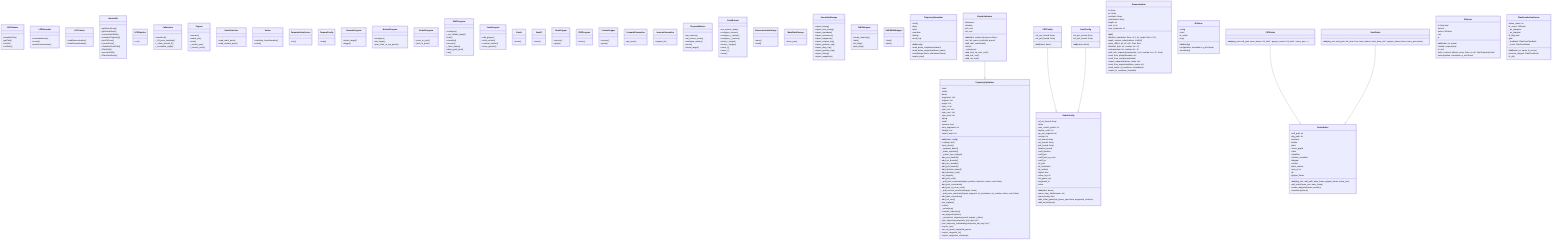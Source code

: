 classDiagram
%% LFD Interface
    class LFDPlanner {
        +visualizePlan()
        +getPlan()
        +runViz()
        +runExec()
    }
    class LFDRecorder {
        +robotHasMoved()
        +record()
        +saveDemonstration()
    }
    class LFDTrainer {
        +loadDemonstration()
        +trainDemonstration()
    }
    class MoveitUtil {
        +getMoveGroup()
        +getVisualTools()
        +currentJointState()
        +visualizeTrajectory()
        +jointToPose()
        +currentPose()
        +VisualizePosePath()
        +PlanPath()
        +executePath()
        +PlanJointAction()
    }
    class LFDPipeline {
        +run()
    }


%% LFD Camera

    class Calibration {
        +transform()
        +_fill_pose_template()
        +_rotate_around_Z()
        +_normalize_angle()
    }

    class Cognex {
        +connect()
        +switch_job()
        +read()
        +_extract_pos()
        +_convert_units()
    }
    %% HandEye
    class DataCollection {
        +read_robot_pose()
        +read_camera_pose()
    }

    class Solver {
        +calculate_transformation()
        +solve()
    }

    class CameraActionServer {
        +run()
    }

    class CameraConfig {
        +read()
    }

%% LFD Program

    class  CameraProgram {
        +locate_target()
        +trigger()
    }

    class MotionProgram {
        +configure()
        +set_target()
        +joint_state_to_traj_points()
    }

    class RobotProgram {
        +pose_to_joint()
        +joint_to_pose()
    }

    class DMPProgram {
        +configure()
        +_set_default_target()
        +train()
        +visualize()
        +execute()
        +_fetch_demo()
        +demo_goal_joint()
        +run()
    }

    %% ABB Program
    class YumiProgram {
        +add_gripper()
        +write_motion()
        +execute_motion()
        +move_generic()
    }

    class YumiL {
        +move()
    }

    class YumiR {
        +move()
    }

    class YumiGripper {
        +moveto()
        +grasp()
    }

    %% Franka Program
    class FR3Program {
        +move()
    }

    class FrankaGripper {
        +moveto()
        +grasp()
    }

    %% Util
    class ForwardKinematics {
        +get_pose()
    }

    class InverseKinematics {
        +request_ik()
    }
    %% 
    class ProgramRunner {
        +set_camera()
        +set_motion_mode()
        +configure_motion()
        +move()
        +locate_target()
    }

    class YumiRunner {
        +set_motion_mode()
        +configure_motion()
        +configure_l_motion()
        +configure_r_motion()
        +locate_l_target()
        +locate_r_target()
        +move_l()
        +move_r()
        +move()
    }

%% LFD Storage

    class DemonstrationStorage {
        +save()
        +load()
    }

    class MetaDataStorage {
        +store_pos()
    }

    class SmootherStorage {
        +import_timing()
        +import_new_timing()
        +import_metadata()
        +import_tolerances()
        +import_waypoints()
        +import_original_traj()
        +import_pydrake_traj()
        +import_dmp_traj()
        +export_pydrake_traj()
        +export_timing()
        +export_waypoints()
    }


%% LFD DMP

    class DMPWrapper {
        +create_trajectory()
        +train()
        +init_dmp()
        +plan_dmp()
    }

    class DMPBBOWrapper {
        +train()
        +plan()
    }

%% LFD Smoothing

    class TrajectorySmoother {
        +__init__(config)
        +read_demo_ros(demonstration)
        +read_demo_waypoints(demo_name)
        +run(timings=None, tolerances=None)
        +export_raw()
        -config
        -demo
        -robot
        -smoother
        -timings
        -result_traj
    }

   class TrajectoryOptimizer {
        +__init__(robot, config)
        +run(tag="opt")
        -input_demo()
        -_segment_demo()
        -_make_symbolic()
        -_create_sym_r(trajopt)
        -add_pos_bounds()
        -add_vel_bounds()
        -add_acc_bounds()
        -add_jerk_bounds()
        -add_duration_bound()
        -add_duration_cost()
        -init_trajopts()
        -add_jerk_cost()
        -_add_joint_constraint(trajopt, position, tolerance, ntime, rest=False)
        -add_joint_constraints()
        -add_joint_cp_error_cost()
        -_add_zerovel_constraint(trajopt, ntime)
        -_add_pose_constraint(trajopt, waypoint, tol_translation, tol_rotation, ntime, rest=False)
        -add_task_constraints()
        -add_vel_cost()
        -join_trajopts()
        +solve()
        -_solve(prog)
        +compile_trajectory()
        -set_waypoints(demo)
        -_reconstruct_trajectory(result, trajopt, t_offset)
        +plot_trajectory(composite_traj, tag="opt")
        +plot_trajectory_individually(composite_traj, tag="opt")
        +export_cps()
        -set_init_guess_cps(initial_guess)
        +export_waypoint_ts()
        +import_waypoints_ts(timings)
        -robot
        -config
        -demo
        -waypoints: List
        -trajopts: List
        -progs: List
        -sym_r: List
        -sym_rvel: List
        -sym_racc: List
        -sym_rjerk: List
        -nprog
        -result
        -success: bool
        -num_segments: int
        -timings: List
        -output_trajs: List
    }

    class SingleOptimizer {
        +__init__(robot, config, tolerances=None)
        +set_init_guess_cps(initial_guess)
        +add_task_constraints()
        +solve()
        -_solve(prog)
        +add_joint_cp_error_cost()
        +add_jerk_cost()
        +add_vel_cost()
        -tolerances
        -ntimings
        -jerk_cost
        -vel_cost
    }
    
    SingleOptimizer --|> TrajectoryOptimizer


    class RobotConfig {
        +__init__(robot, demo)
        +parse_from_file(filename: str)
        +parse(config: dict)
        +add_initial_guess(init_guess_cps=None, waypoints_ts=None)
        +add_solver(solver)
        -ref_vel_bound: Array
        -demo
        -num_control_points: int
        -bspline_order: int
        -wp_per_segment: int
        -overlap: int
        -vel_bound: Array
        -acc_bound: Array
        -jerk_bound: Array
        -duration_bound
        -coeff_duration
        -coeff_jerk
        -coeff_joint_cp_error
        -coeff_vel
        -tol_joint
        -tol_translation
        -tol_rotation
        -doplot: bool
        -solver_log: str
        -init_guess_cps
        -waypoints_ts
        -solver
    }

    class FR3Config {
        +__init__(robot, demo)
        -ref_acc_bound: Array
        -ref_jerk_bound: Array
    }

    class YumiConfig {
        +__init__(robot, demo)
        -ref_acc_bound: Array
        -ref_jerk_bound: Array
    }

    FR3Config --|> RobotConfig
    YumiConfig --|> RobotConfig

    class Demonstration {
        +__init__()
        +filter(thr_translation: float = 0.1, thr_angle: float = 0.1)
        +apply_custom_index(indices: List[int])
        +pose_diff(p1, q1, p2, q2) float, float
        +divisible_by(n: int, overlap: int = 0)
        +reshape(step: int, overlap: int = 0)
        +split_into_segments(waypoints, n: int, overlap: int = 0) Array
        +read_from_pickle(filename: str)
        +read_from_ros(demonstration)
        +export_waypoints(demo_name: str)
        +read_from_waypoints(demo_name: str)
        +read_raw(ts, ys, positions, orientations)
        +export_to_ros(demo_template)
        -ts: Array
        -ys: Array
        -positions: Array
        -orientations: Array
        -length: int
        -num_q: int
        -num_segments: int
    }

    class IKSolver {
        +__init__(config)
        +run(position, orientation, q_init=None)
        -visualize(q)
        -config
        -robot
        -ik_solver
        -prog
    }


    class DrakeRobot {
        +__init__(pkg_xml, urdf_path, base_frame, gripper_frame, home_pos)
        -add_robot(home_pos, base_frame)
        +create_waypoint(name, position)
        +visualize(q=None)
        -urdf_path: str
        -pkg_path: str
        -meshcat
        -builder
        -plant
        -scene_graph
        -robot
        -visualizer
        -collision_visualizer
        -diagram
        -context
        -plant_context
        -num_q: int
        -q0
        -gripper_frame
    }

    class FR3Drake {
        +__init__(pkg_xml, urdf_path, base_frame="fr3_link0", gripper_frame="fr3_link8", home_pos=...)
    }

    class YumiDrake {
        +__init__(pkg_xml, urdf_path, left_arm=True, base_frame="yumi_base_link", gripper_frame=None, home_pos=None)
    }

    FR3Drake --|> DrakeRobot
    YumiDrake --|> DrakeRobot


    class IKServer {
        +__init__(robot_ns, name)
        +handle_request(req)
        -ik_cb()
        -solve_ros(end_effector_pose: Pose, q_init: JointTrajectoryPoint)
        -solve(position, orientation, q_init=None)
        -ik_flag: bool
        -service
        -solver: IKSolver
        -req
        -q
    }

    class PlanPoseActionServer {
        +__init__(robot_ns, name, ik_server)
        +execute_cb(goal: PlanPoseGoal)
        -ik_cb()
        -action_name: str
        -ik_server: IKServer
        -_as_planpose
        -_ac_planjoint
        -ik_flag: bool
        -goal
        -_feedback: PlanPoseFeedback
        -_result: PlanPoseResult
    }